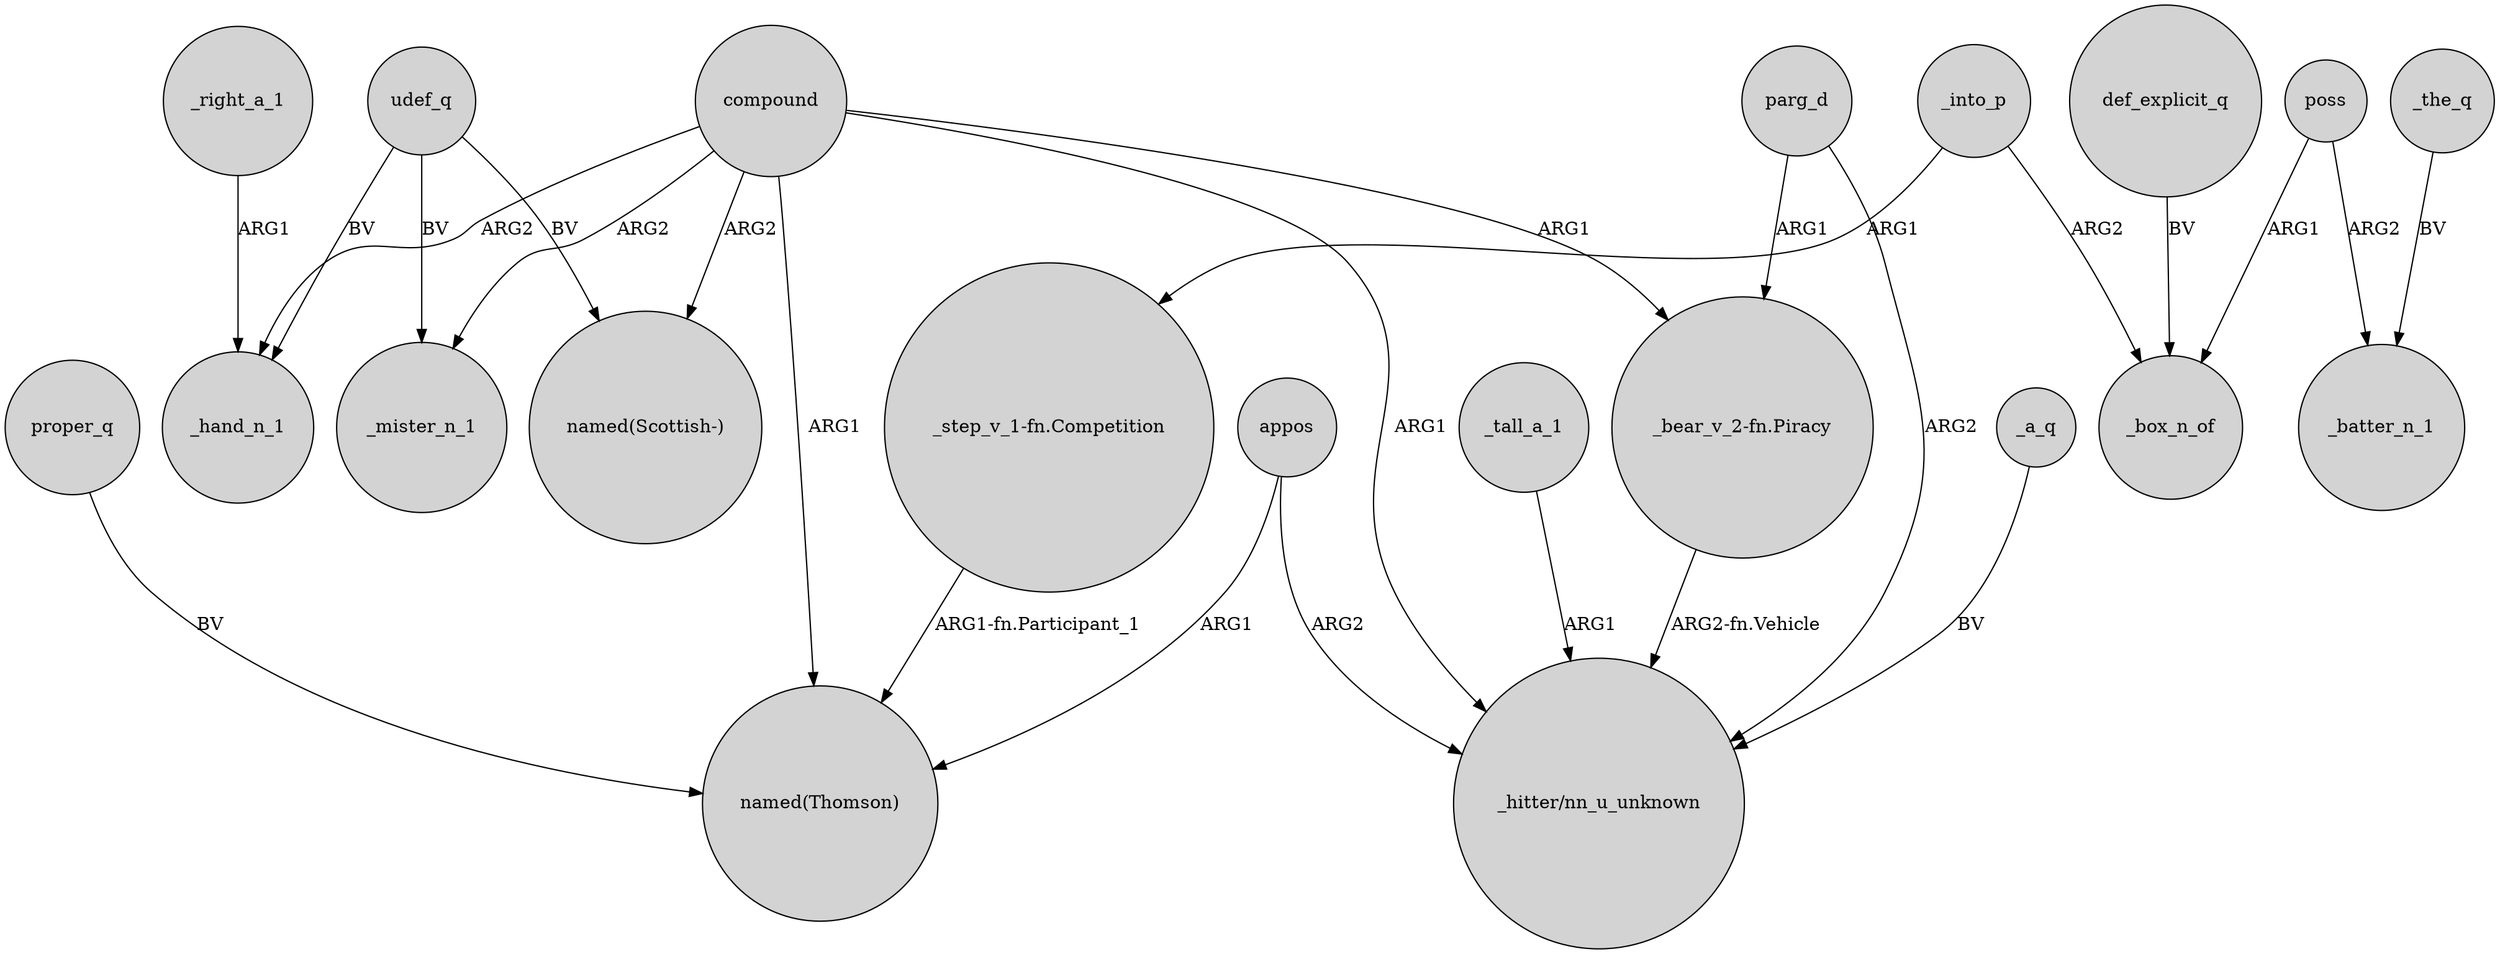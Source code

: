 digraph {
	node [shape=circle style=filled]
	_into_p -> "_step_v_1-fn.Competition" [label=ARG1]
	udef_q -> _hand_n_1 [label=BV]
	compound -> _mister_n_1 [label=ARG2]
	appos -> "_hitter/nn_u_unknown" [label=ARG2]
	_a_q -> "_hitter/nn_u_unknown" [label=BV]
	appos -> "named(Thomson)" [label=ARG1]
	compound -> "named(Scottish-)" [label=ARG2]
	parg_d -> "_hitter/nn_u_unknown" [label=ARG2]
	"_bear_v_2-fn.Piracy" -> "_hitter/nn_u_unknown" [label="ARG2-fn.Vehicle"]
	udef_q -> _mister_n_1 [label=BV]
	compound -> _hand_n_1 [label=ARG2]
	poss -> _box_n_of [label=ARG1]
	compound -> "_bear_v_2-fn.Piracy" [label=ARG1]
	parg_d -> "_bear_v_2-fn.Piracy" [label=ARG1]
	udef_q -> "named(Scottish-)" [label=BV]
	_the_q -> _batter_n_1 [label=BV]
	_tall_a_1 -> "_hitter/nn_u_unknown" [label=ARG1]
	def_explicit_q -> _box_n_of [label=BV]
	_right_a_1 -> _hand_n_1 [label=ARG1]
	compound -> "_hitter/nn_u_unknown" [label=ARG1]
	compound -> "named(Thomson)" [label=ARG1]
	proper_q -> "named(Thomson)" [label=BV]
	"_step_v_1-fn.Competition" -> "named(Thomson)" [label="ARG1-fn.Participant_1"]
	poss -> _batter_n_1 [label=ARG2]
	_into_p -> _box_n_of [label=ARG2]
}
